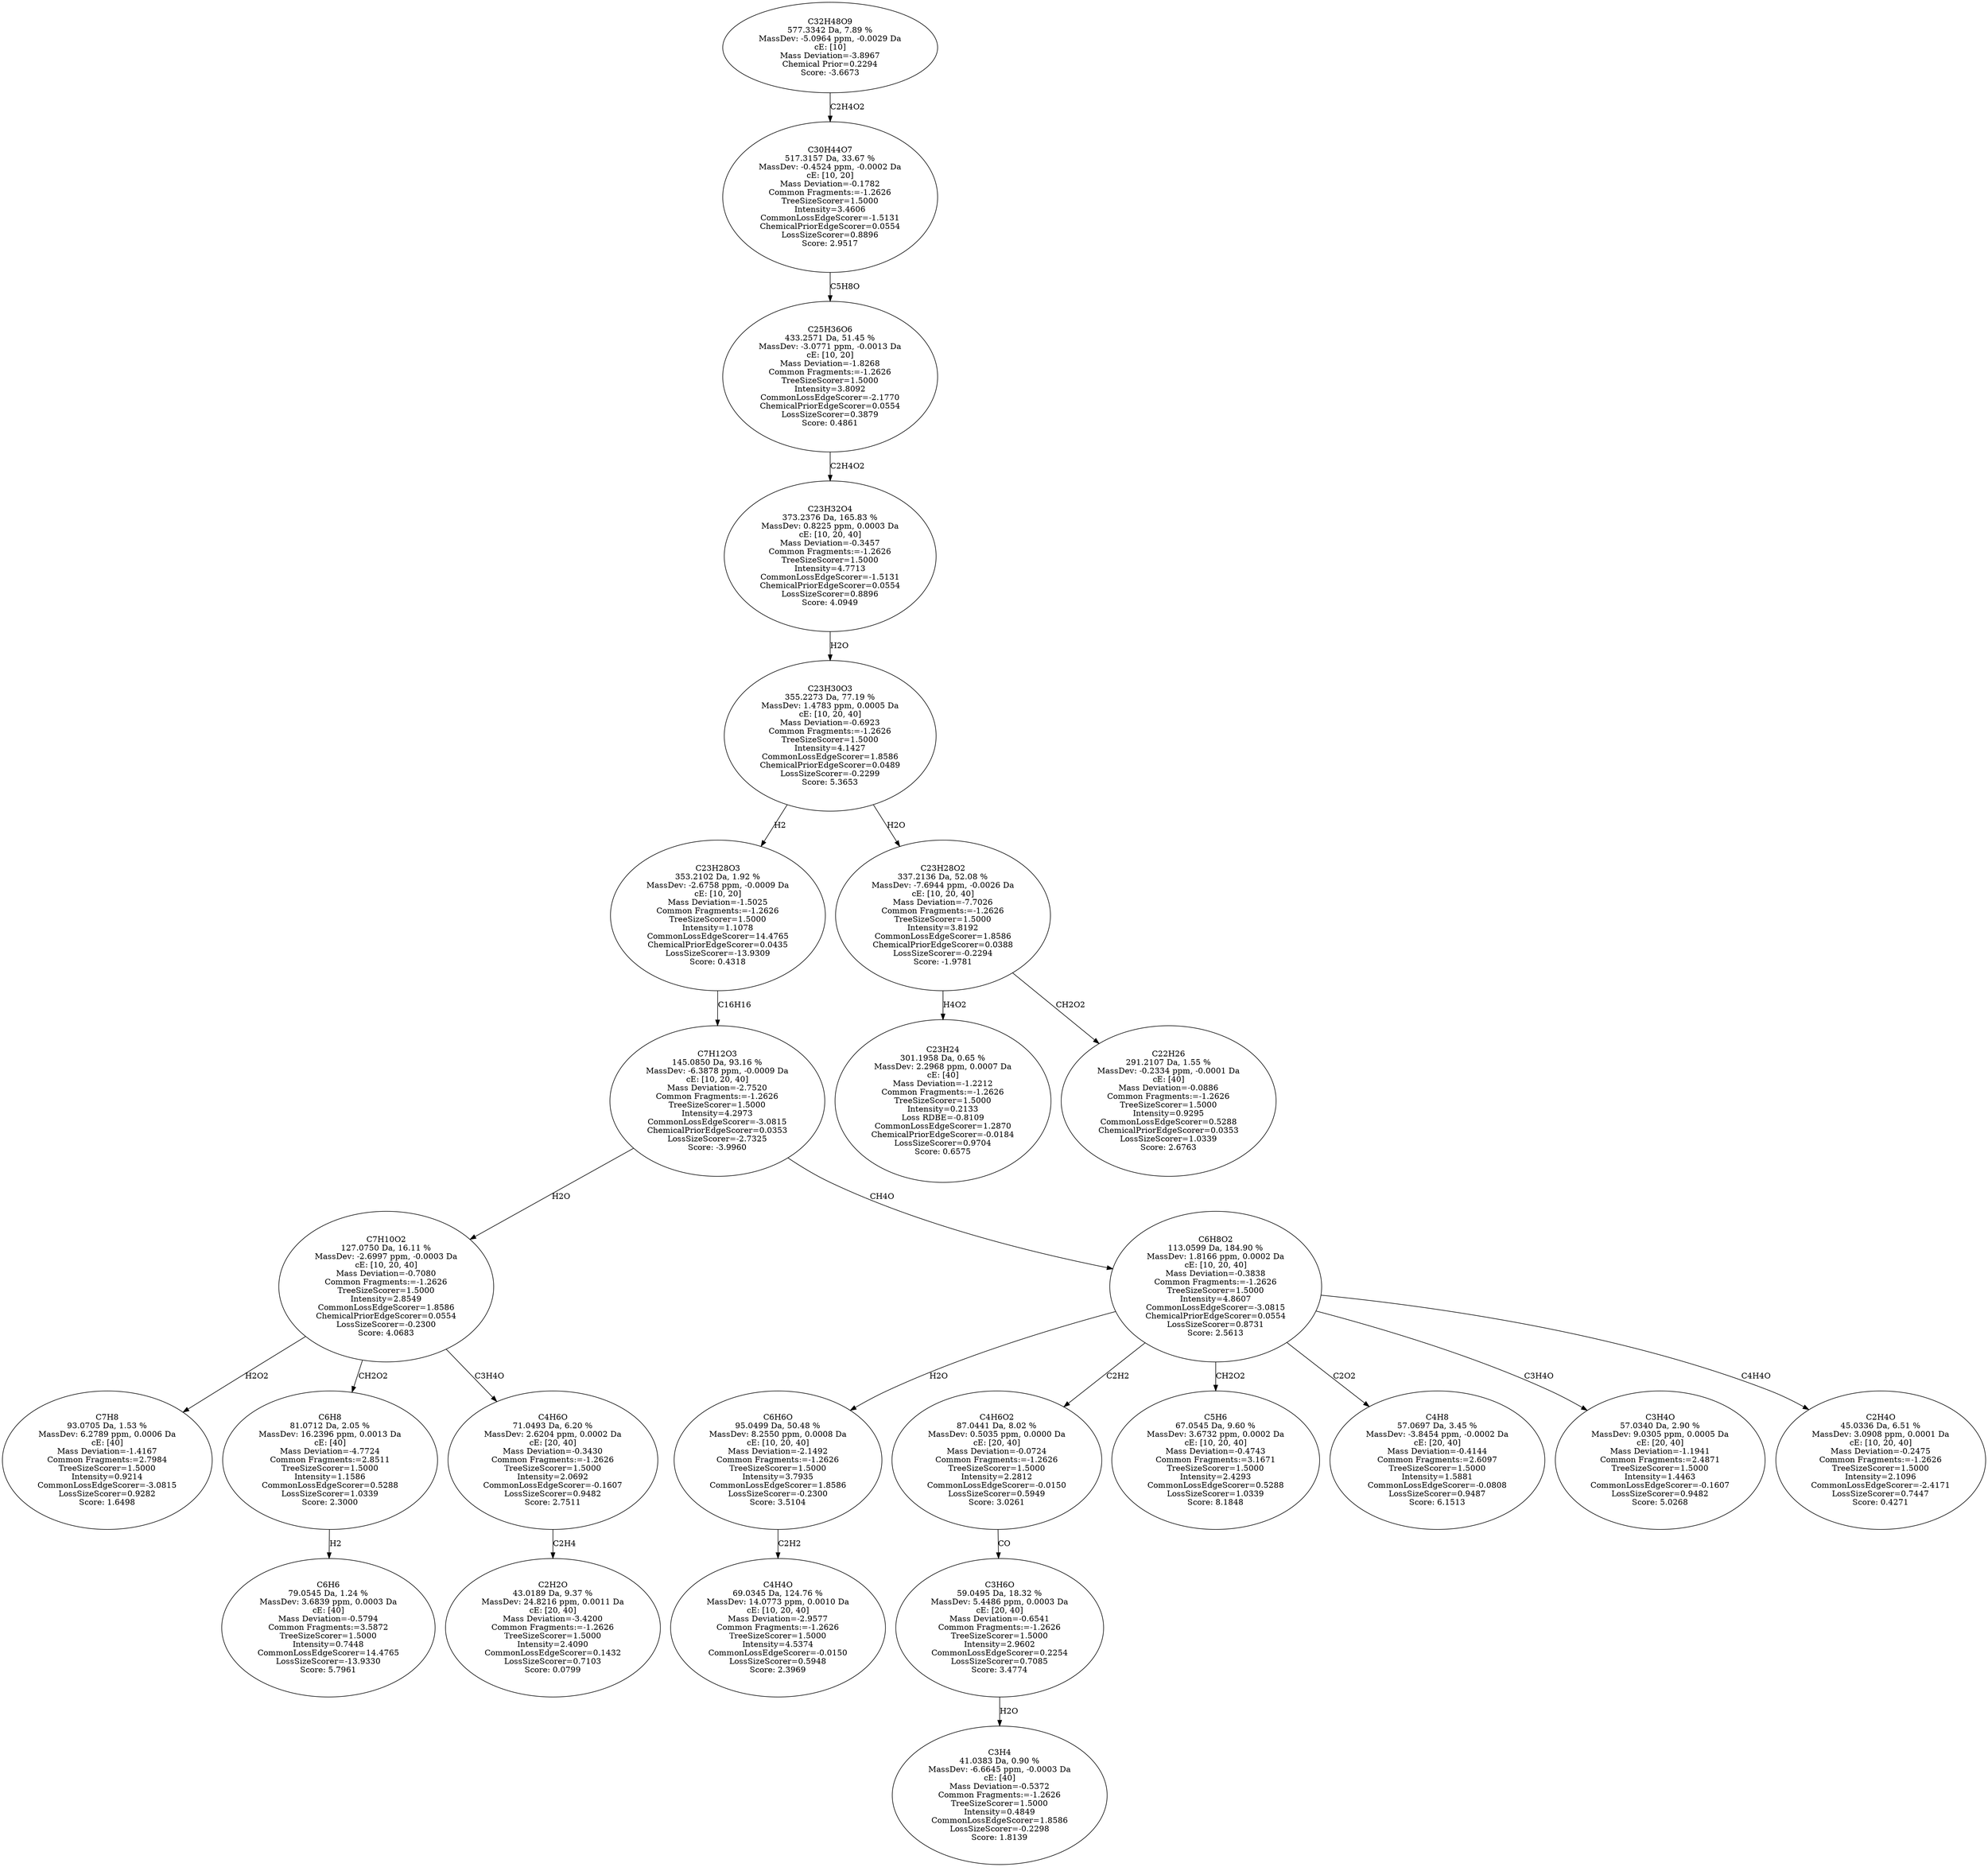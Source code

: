 strict digraph {
v1 [label="C7H8\n93.0705 Da, 1.53 %\nMassDev: 6.2789 ppm, 0.0006 Da\ncE: [40]\nMass Deviation=-1.4167\nCommon Fragments:=2.7984\nTreeSizeScorer=1.5000\nIntensity=0.9214\nCommonLossEdgeScorer=-3.0815\nLossSizeScorer=0.9282\nScore: 1.6498"];
v2 [label="C6H6\n79.0545 Da, 1.24 %\nMassDev: 3.6839 ppm, 0.0003 Da\ncE: [40]\nMass Deviation=-0.5794\nCommon Fragments:=3.5872\nTreeSizeScorer=1.5000\nIntensity=0.7448\nCommonLossEdgeScorer=14.4765\nLossSizeScorer=-13.9330\nScore: 5.7961"];
v3 [label="C6H8\n81.0712 Da, 2.05 %\nMassDev: 16.2396 ppm, 0.0013 Da\ncE: [40]\nMass Deviation=-4.7724\nCommon Fragments:=2.8511\nTreeSizeScorer=1.5000\nIntensity=1.1586\nCommonLossEdgeScorer=0.5288\nLossSizeScorer=1.0339\nScore: 2.3000"];
v4 [label="C2H2O\n43.0189 Da, 9.37 %\nMassDev: 24.8216 ppm, 0.0011 Da\ncE: [20, 40]\nMass Deviation=-3.4200\nCommon Fragments:=-1.2626\nTreeSizeScorer=1.5000\nIntensity=2.4090\nCommonLossEdgeScorer=0.1432\nLossSizeScorer=0.7103\nScore: 0.0799"];
v5 [label="C4H6O\n71.0493 Da, 6.20 %\nMassDev: 2.6204 ppm, 0.0002 Da\ncE: [20, 40]\nMass Deviation=-0.3430\nCommon Fragments:=-1.2626\nTreeSizeScorer=1.5000\nIntensity=2.0692\nCommonLossEdgeScorer=-0.1607\nLossSizeScorer=0.9482\nScore: 2.7511"];
v6 [label="C7H10O2\n127.0750 Da, 16.11 %\nMassDev: -2.6997 ppm, -0.0003 Da\ncE: [10, 20, 40]\nMass Deviation=-0.7080\nCommon Fragments:=-1.2626\nTreeSizeScorer=1.5000\nIntensity=2.8549\nCommonLossEdgeScorer=1.8586\nChemicalPriorEdgeScorer=0.0554\nLossSizeScorer=-0.2300\nScore: 4.0683"];
v7 [label="C4H4O\n69.0345 Da, 124.76 %\nMassDev: 14.0773 ppm, 0.0010 Da\ncE: [10, 20, 40]\nMass Deviation=-2.9577\nCommon Fragments:=-1.2626\nTreeSizeScorer=1.5000\nIntensity=4.5374\nCommonLossEdgeScorer=-0.0150\nLossSizeScorer=0.5948\nScore: 2.3969"];
v8 [label="C6H6O\n95.0499 Da, 50.48 %\nMassDev: 8.2550 ppm, 0.0008 Da\ncE: [10, 20, 40]\nMass Deviation=-2.1492\nCommon Fragments:=-1.2626\nTreeSizeScorer=1.5000\nIntensity=3.7935\nCommonLossEdgeScorer=1.8586\nLossSizeScorer=-0.2300\nScore: 3.5104"];
v9 [label="C3H4\n41.0383 Da, 0.90 %\nMassDev: -6.6645 ppm, -0.0003 Da\ncE: [40]\nMass Deviation=-0.5372\nCommon Fragments:=-1.2626\nTreeSizeScorer=1.5000\nIntensity=0.4849\nCommonLossEdgeScorer=1.8586\nLossSizeScorer=-0.2298\nScore: 1.8139"];
v10 [label="C3H6O\n59.0495 Da, 18.32 %\nMassDev: 5.4486 ppm, 0.0003 Da\ncE: [20, 40]\nMass Deviation=-0.6541\nCommon Fragments:=-1.2626\nTreeSizeScorer=1.5000\nIntensity=2.9602\nCommonLossEdgeScorer=0.2254\nLossSizeScorer=0.7085\nScore: 3.4774"];
v11 [label="C4H6O2\n87.0441 Da, 8.02 %\nMassDev: 0.5035 ppm, 0.0000 Da\ncE: [20, 40]\nMass Deviation=-0.0724\nCommon Fragments:=-1.2626\nTreeSizeScorer=1.5000\nIntensity=2.2812\nCommonLossEdgeScorer=-0.0150\nLossSizeScorer=0.5949\nScore: 3.0261"];
v12 [label="C5H6\n67.0545 Da, 9.60 %\nMassDev: 3.6732 ppm, 0.0002 Da\ncE: [10, 20, 40]\nMass Deviation=-0.4743\nCommon Fragments:=3.1671\nTreeSizeScorer=1.5000\nIntensity=2.4293\nCommonLossEdgeScorer=0.5288\nLossSizeScorer=1.0339\nScore: 8.1848"];
v13 [label="C4H8\n57.0697 Da, 3.45 %\nMassDev: -3.8454 ppm, -0.0002 Da\ncE: [20, 40]\nMass Deviation=-0.4144\nCommon Fragments:=2.6097\nTreeSizeScorer=1.5000\nIntensity=1.5881\nCommonLossEdgeScorer=-0.0808\nLossSizeScorer=0.9487\nScore: 6.1513"];
v14 [label="C3H4O\n57.0340 Da, 2.90 %\nMassDev: 9.0305 ppm, 0.0005 Da\ncE: [20, 40]\nMass Deviation=-1.1941\nCommon Fragments:=2.4871\nTreeSizeScorer=1.5000\nIntensity=1.4463\nCommonLossEdgeScorer=-0.1607\nLossSizeScorer=0.9482\nScore: 5.0268"];
v15 [label="C2H4O\n45.0336 Da, 6.51 %\nMassDev: 3.0908 ppm, 0.0001 Da\ncE: [10, 20, 40]\nMass Deviation=-0.2475\nCommon Fragments:=-1.2626\nTreeSizeScorer=1.5000\nIntensity=2.1096\nCommonLossEdgeScorer=-2.4171\nLossSizeScorer=0.7447\nScore: 0.4271"];
v16 [label="C6H8O2\n113.0599 Da, 184.90 %\nMassDev: 1.8166 ppm, 0.0002 Da\ncE: [10, 20, 40]\nMass Deviation=-0.3838\nCommon Fragments:=-1.2626\nTreeSizeScorer=1.5000\nIntensity=4.8607\nCommonLossEdgeScorer=-3.0815\nChemicalPriorEdgeScorer=0.0554\nLossSizeScorer=0.8731\nScore: 2.5613"];
v17 [label="C7H12O3\n145.0850 Da, 93.16 %\nMassDev: -6.3878 ppm, -0.0009 Da\ncE: [10, 20, 40]\nMass Deviation=-2.7520\nCommon Fragments:=-1.2626\nTreeSizeScorer=1.5000\nIntensity=4.2973\nCommonLossEdgeScorer=-3.0815\nChemicalPriorEdgeScorer=0.0353\nLossSizeScorer=-2.7325\nScore: -3.9960"];
v18 [label="C23H28O3\n353.2102 Da, 1.92 %\nMassDev: -2.6758 ppm, -0.0009 Da\ncE: [10, 20]\nMass Deviation=-1.5025\nCommon Fragments:=-1.2626\nTreeSizeScorer=1.5000\nIntensity=1.1078\nCommonLossEdgeScorer=14.4765\nChemicalPriorEdgeScorer=0.0435\nLossSizeScorer=-13.9309\nScore: 0.4318"];
v19 [label="C23H24\n301.1958 Da, 0.65 %\nMassDev: 2.2968 ppm, 0.0007 Da\ncE: [40]\nMass Deviation=-1.2212\nCommon Fragments:=-1.2626\nTreeSizeScorer=1.5000\nIntensity=0.2133\nLoss RDBE=-0.8109\nCommonLossEdgeScorer=1.2870\nChemicalPriorEdgeScorer=-0.0184\nLossSizeScorer=0.9704\nScore: 0.6575"];
v20 [label="C22H26\n291.2107 Da, 1.55 %\nMassDev: -0.2334 ppm, -0.0001 Da\ncE: [40]\nMass Deviation=-0.0886\nCommon Fragments:=-1.2626\nTreeSizeScorer=1.5000\nIntensity=0.9295\nCommonLossEdgeScorer=0.5288\nChemicalPriorEdgeScorer=0.0353\nLossSizeScorer=1.0339\nScore: 2.6763"];
v21 [label="C23H28O2\n337.2136 Da, 52.08 %\nMassDev: -7.6944 ppm, -0.0026 Da\ncE: [10, 20, 40]\nMass Deviation=-7.7026\nCommon Fragments:=-1.2626\nTreeSizeScorer=1.5000\nIntensity=3.8192\nCommonLossEdgeScorer=1.8586\nChemicalPriorEdgeScorer=0.0388\nLossSizeScorer=-0.2294\nScore: -1.9781"];
v22 [label="C23H30O3\n355.2273 Da, 77.19 %\nMassDev: 1.4783 ppm, 0.0005 Da\ncE: [10, 20, 40]\nMass Deviation=-0.6923\nCommon Fragments:=-1.2626\nTreeSizeScorer=1.5000\nIntensity=4.1427\nCommonLossEdgeScorer=1.8586\nChemicalPriorEdgeScorer=0.0489\nLossSizeScorer=-0.2299\nScore: 5.3653"];
v23 [label="C23H32O4\n373.2376 Da, 165.83 %\nMassDev: 0.8225 ppm, 0.0003 Da\ncE: [10, 20, 40]\nMass Deviation=-0.3457\nCommon Fragments:=-1.2626\nTreeSizeScorer=1.5000\nIntensity=4.7713\nCommonLossEdgeScorer=-1.5131\nChemicalPriorEdgeScorer=0.0554\nLossSizeScorer=0.8896\nScore: 4.0949"];
v24 [label="C25H36O6\n433.2571 Da, 51.45 %\nMassDev: -3.0771 ppm, -0.0013 Da\ncE: [10, 20]\nMass Deviation=-1.8268\nCommon Fragments:=-1.2626\nTreeSizeScorer=1.5000\nIntensity=3.8092\nCommonLossEdgeScorer=-2.1770\nChemicalPriorEdgeScorer=0.0554\nLossSizeScorer=0.3879\nScore: 0.4861"];
v25 [label="C30H44O7\n517.3157 Da, 33.67 %\nMassDev: -0.4524 ppm, -0.0002 Da\ncE: [10, 20]\nMass Deviation=-0.1782\nCommon Fragments:=-1.2626\nTreeSizeScorer=1.5000\nIntensity=3.4606\nCommonLossEdgeScorer=-1.5131\nChemicalPriorEdgeScorer=0.0554\nLossSizeScorer=0.8896\nScore: 2.9517"];
v26 [label="C32H48O9\n577.3342 Da, 7.89 %\nMassDev: -5.0964 ppm, -0.0029 Da\ncE: [10]\nMass Deviation=-3.8967\nChemical Prior=0.2294\nScore: -3.6673"];
v6 -> v1 [label="H2O2"];
v3 -> v2 [label="H2"];
v6 -> v3 [label="CH2O2"];
v5 -> v4 [label="C2H4"];
v6 -> v5 [label="C3H4O"];
v17 -> v6 [label="H2O"];
v8 -> v7 [label="C2H2"];
v16 -> v8 [label="H2O"];
v10 -> v9 [label="H2O"];
v11 -> v10 [label="CO"];
v16 -> v11 [label="C2H2"];
v16 -> v12 [label="CH2O2"];
v16 -> v13 [label="C2O2"];
v16 -> v14 [label="C3H4O"];
v16 -> v15 [label="C4H4O"];
v17 -> v16 [label="CH4O"];
v18 -> v17 [label="C16H16"];
v22 -> v18 [label="H2"];
v21 -> v19 [label="H4O2"];
v21 -> v20 [label="CH2O2"];
v22 -> v21 [label="H2O"];
v23 -> v22 [label="H2O"];
v24 -> v23 [label="C2H4O2"];
v25 -> v24 [label="C5H8O"];
v26 -> v25 [label="C2H4O2"];
}